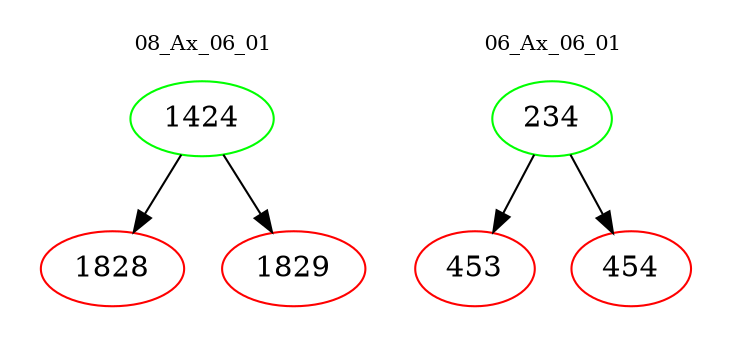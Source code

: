 digraph{
subgraph cluster_0 {
color = white
label = "08_Ax_06_01";
fontsize=10;
T0_1424 [label="1424", color="green"]
T0_1424 -> T0_1828 [color="black"]
T0_1828 [label="1828", color="red"]
T0_1424 -> T0_1829 [color="black"]
T0_1829 [label="1829", color="red"]
}
subgraph cluster_1 {
color = white
label = "06_Ax_06_01";
fontsize=10;
T1_234 [label="234", color="green"]
T1_234 -> T1_453 [color="black"]
T1_453 [label="453", color="red"]
T1_234 -> T1_454 [color="black"]
T1_454 [label="454", color="red"]
}
}
